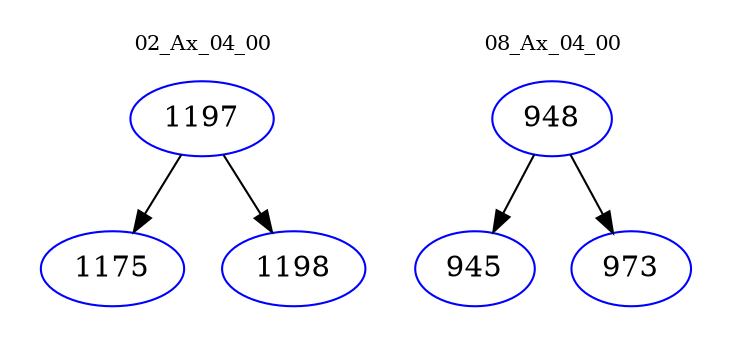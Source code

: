 digraph{
subgraph cluster_0 {
color = white
label = "02_Ax_04_00";
fontsize=10;
T0_1197 [label="1197", color="blue"]
T0_1197 -> T0_1175 [color="black"]
T0_1175 [label="1175", color="blue"]
T0_1197 -> T0_1198 [color="black"]
T0_1198 [label="1198", color="blue"]
}
subgraph cluster_1 {
color = white
label = "08_Ax_04_00";
fontsize=10;
T1_948 [label="948", color="blue"]
T1_948 -> T1_945 [color="black"]
T1_945 [label="945", color="blue"]
T1_948 -> T1_973 [color="black"]
T1_973 [label="973", color="blue"]
}
}
